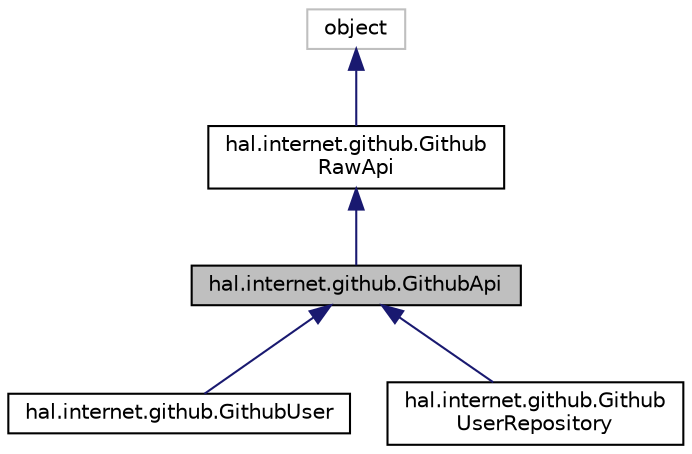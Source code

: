 digraph "hal.internet.github.GithubApi"
{
  edge [fontname="Helvetica",fontsize="10",labelfontname="Helvetica",labelfontsize="10"];
  node [fontname="Helvetica",fontsize="10",shape=record];
  Node1 [label="hal.internet.github.GithubApi",height=0.2,width=0.4,color="black", fillcolor="grey75", style="filled", fontcolor="black"];
  Node2 -> Node1 [dir="back",color="midnightblue",fontsize="10",style="solid"];
  Node2 [label="hal.internet.github.Github\lRawApi",height=0.2,width=0.4,color="black", fillcolor="white", style="filled",URL="$classhal_1_1internet_1_1github_1_1_github_raw_api.html"];
  Node3 -> Node2 [dir="back",color="midnightblue",fontsize="10",style="solid"];
  Node3 [label="object",height=0.2,width=0.4,color="grey75", fillcolor="white", style="filled"];
  Node1 -> Node4 [dir="back",color="midnightblue",fontsize="10",style="solid"];
  Node4 [label="hal.internet.github.GithubUser",height=0.2,width=0.4,color="black", fillcolor="white", style="filled",URL="$classhal_1_1internet_1_1github_1_1_github_user.html"];
  Node1 -> Node5 [dir="back",color="midnightblue",fontsize="10",style="solid"];
  Node5 [label="hal.internet.github.Github\lUserRepository",height=0.2,width=0.4,color="black", fillcolor="white", style="filled",URL="$classhal_1_1internet_1_1github_1_1_github_user_repository.html"];
}
